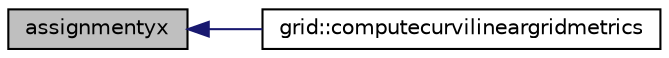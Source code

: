 digraph "assignmentyx"
{
 // INTERACTIVE_SVG=YES
  bgcolor="transparent";
  edge [fontname="Helvetica",fontsize="10",labelfontname="Helvetica",labelfontsize="10"];
  node [fontname="Helvetica",fontsize="10",shape=record];
  rankdir="LR";
  Node15 [label="assignmentyx",height=0.2,width=0.4,color="black", fillcolor="grey75", style="filled", fontcolor="black"];
  Node15 -> Node16 [dir="back",color="midnightblue",fontsize="10",style="solid"];
  Node16 [label="grid::computecurvilineargridmetrics",height=0.2,width=0.4,color="black",URL="$namespacegrid.html#a7424cadee63bb7574ca7cf11cf49714b"];
}
